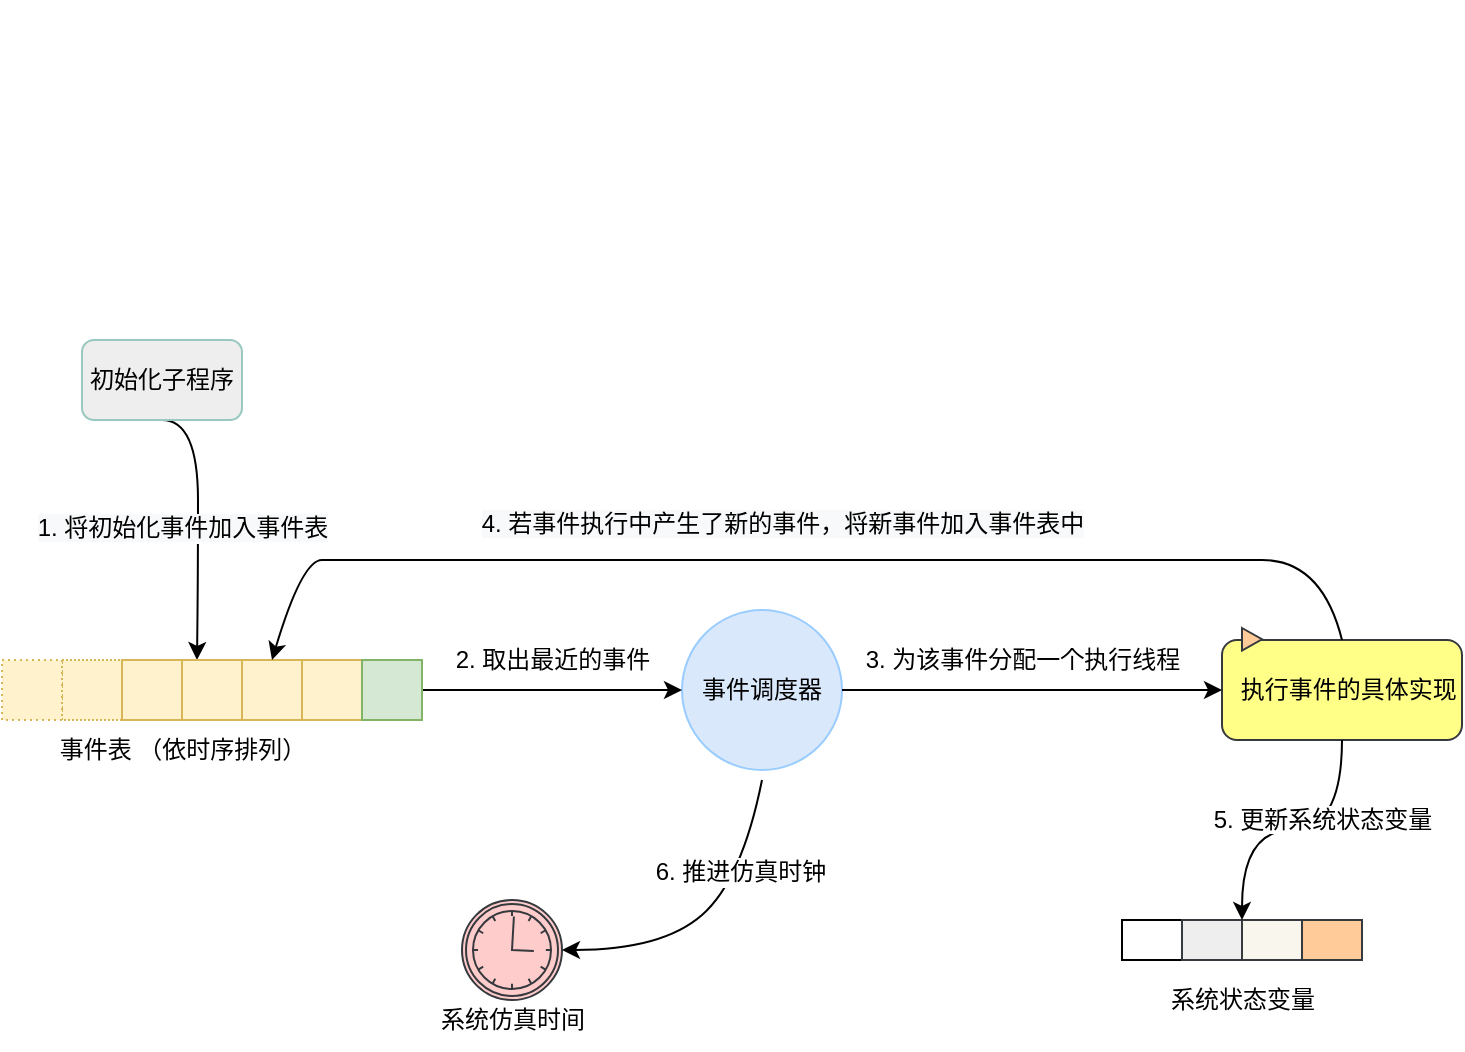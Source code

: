 <mxfile version="14.1.8" type="device"><diagram id="LVrHrScuW5G3Z48TKXpz" name="Page-1"><mxGraphModel dx="1515" dy="1183" grid="1" gridSize="10" guides="1" tooltips="1" connect="1" arrows="1" fold="1" page="1" pageScale="1" pageWidth="850" pageHeight="1100" math="0" shadow="0"><root><mxCell id="0"/><mxCell id="1" parent="0"/><mxCell id="hLRde86INDdEDllG-ME0-44" value="" style="group" parent="1" vertex="1" connectable="0"><mxGeometry x="640" y="580" width="120" height="50" as="geometry"/></mxCell><mxCell id="hLRde86INDdEDllG-ME0-31" value="" style="rounded=0;whiteSpace=wrap;html=1;strokeWidth=1;" parent="hLRde86INDdEDllG-ME0-44" vertex="1"><mxGeometry width="30" height="20" as="geometry"/></mxCell><mxCell id="hLRde86INDdEDllG-ME0-32" value="" style="rounded=0;whiteSpace=wrap;html=1;strokeWidth=1;fillColor=#eeeeee;strokeColor=#36393d;" parent="hLRde86INDdEDllG-ME0-44" vertex="1"><mxGeometry x="30" width="30" height="20" as="geometry"/></mxCell><mxCell id="hLRde86INDdEDllG-ME0-33" value="" style="rounded=0;whiteSpace=wrap;html=1;strokeWidth=1;fillColor=#f9f7ed;strokeColor=#36393d;" parent="hLRde86INDdEDllG-ME0-44" vertex="1"><mxGeometry x="60" width="30" height="20" as="geometry"/></mxCell><mxCell id="hLRde86INDdEDllG-ME0-34" value="" style="rounded=0;whiteSpace=wrap;html=1;strokeWidth=1;fillColor=#ffcc99;strokeColor=#36393d;" parent="hLRde86INDdEDllG-ME0-44" vertex="1"><mxGeometry x="90" width="30" height="20" as="geometry"/></mxCell><mxCell id="hLRde86INDdEDllG-ME0-35" value="系统状态变量" style="text;html=1;align=center;verticalAlign=middle;resizable=0;points=[];autosize=1;" parent="hLRde86INDdEDllG-ME0-44" vertex="1"><mxGeometry x="15" y="30" width="90" height="20" as="geometry"/></mxCell><mxCell id="hrO4NBdjwVD5mrYTlwm6-2" style="edgeStyle=orthogonalEdgeStyle;rounded=0;orthogonalLoop=1;jettySize=auto;html=1;curved=1;entryX=0.25;entryY=0;entryDx=0;entryDy=0;exitX=0.5;exitY=1;exitDx=0;exitDy=0;" parent="1" source="hrO4NBdjwVD5mrYTlwm6-1" edge="1" target="hLRde86INDdEDllG-ME0-19"><mxGeometry relative="1" as="geometry"><mxPoint x="260" y="430" as="targetPoint"/><Array as="points"><mxPoint x="178" y="330"/><mxPoint x="178" y="410"/></Array></mxGeometry></mxCell><mxCell id="hrO4NBdjwVD5mrYTlwm6-4" value="&lt;span style=&quot;font-size: 12px ; background-color: rgb(248 , 249 , 250)&quot;&gt;1. 将初始化事件加入事件表&lt;/span&gt;" style="edgeLabel;html=1;align=center;verticalAlign=middle;resizable=0;points=[];" parent="hrO4NBdjwVD5mrYTlwm6-2" vertex="1" connectable="0"><mxGeometry x="0.347" y="-12" relative="1" as="geometry"><mxPoint x="4" y="-22" as="offset"/></mxGeometry></mxCell><mxCell id="hrO4NBdjwVD5mrYTlwm6-1" value="初始化子程序" style="rounded=1;whiteSpace=wrap;html=1;fillColor=#eeeeee;strokeColor=#9AC7BF;" parent="1" vertex="1"><mxGeometry x="120" y="290" width="80" height="40" as="geometry"/></mxCell><mxCell id="hrO4NBdjwVD5mrYTlwm6-5" value="&lt;div&gt;&lt;/div&gt;" style="text;html=1;align=left;verticalAlign=middle;resizable=0;points=[];autosize=1;" parent="1" vertex="1"><mxGeometry x="250" y="120" width="20" height="10" as="geometry"/></mxCell><mxCell id="hrO4NBdjwVD5mrYTlwm6-53" value="" style="group" parent="1" vertex="1" connectable="0"><mxGeometry x="690" y="434" width="120" height="56" as="geometry"/></mxCell><mxCell id="hrO4NBdjwVD5mrYTlwm6-7" value="&amp;nbsp; 执行事件的具体实现" style="whiteSpace=wrap;html=1;strokeWidth=1;rounded=1;fillColor=#ffff88;strokeColor=#36393d;" parent="hrO4NBdjwVD5mrYTlwm6-53" vertex="1"><mxGeometry y="6" width="120" height="50" as="geometry"/></mxCell><mxCell id="hrO4NBdjwVD5mrYTlwm6-21" value="" style="triangle;whiteSpace=wrap;html=1;fillColor=#ffcc99;strokeColor=#36393d;" parent="hrO4NBdjwVD5mrYTlwm6-53" vertex="1"><mxGeometry x="10" width="10" height="11.25" as="geometry"/></mxCell><mxCell id="hLRde86INDdEDllG-ME0-39" value="2. 取出最近的事件" style="text;html=1;align=center;verticalAlign=middle;resizable=0;points=[];autosize=1;" parent="1" vertex="1"><mxGeometry x="300" y="440" width="110" height="20" as="geometry"/></mxCell><mxCell id="hLRde86INDdEDllG-ME0-36" value="事件表 （依时序排列）" style="text;html=1;align=center;verticalAlign=middle;resizable=0;points=[];autosize=1;" parent="1" vertex="1"><mxGeometry x="100" y="485" width="140" height="20" as="geometry"/></mxCell><mxCell id="hLRde86INDdEDllG-ME0-14" value="事件调度器" style="ellipse;whiteSpace=wrap;html=1;aspect=fixed;strokeWidth=1;fillColor=#DAE8FC;strokeColor=#99CCFF;" parent="1" vertex="1"><mxGeometry x="420" y="425" width="80" height="80" as="geometry"/></mxCell><mxCell id="hLRde86INDdEDllG-ME0-37" value="" style="endArrow=classic;html=1;exitX=1;exitY=0.5;exitDx=0;exitDy=0;entryX=0;entryY=0.5;entryDx=0;entryDy=0;" parent="1" source="hLRde86INDdEDllG-ME0-22" target="hLRde86INDdEDllG-ME0-14" edge="1"><mxGeometry x="20" y="350" width="50" height="50" as="geometry"><mxPoint x="240" y="485" as="sourcePoint"/><mxPoint x="290" y="435" as="targetPoint"/></mxGeometry></mxCell><mxCell id="hLRde86INDdEDllG-ME0-16" value="" style="whiteSpace=wrap;html=1;aspect=fixed;strokeWidth=1;dashed=1;dashPattern=1 1;fillColor=#fff2cc;strokeColor=#d6b656;" parent="1" vertex="1"><mxGeometry x="110" y="450" width="30" height="30" as="geometry"/></mxCell><mxCell id="hLRde86INDdEDllG-ME0-18" value="" style="whiteSpace=wrap;html=1;aspect=fixed;strokeWidth=1;fillColor=#fff2cc;strokeColor=#d6b656;" parent="1" vertex="1"><mxGeometry x="140" y="450" width="30" height="30" as="geometry"/></mxCell><mxCell id="hLRde86INDdEDllG-ME0-19" value="" style="whiteSpace=wrap;html=1;aspect=fixed;strokeWidth=1;fillColor=#fff2cc;strokeColor=#d6b656;" parent="1" vertex="1"><mxGeometry x="170" y="450" width="30" height="30" as="geometry"/></mxCell><mxCell id="hLRde86INDdEDllG-ME0-20" value="" style="whiteSpace=wrap;html=1;aspect=fixed;strokeWidth=1;fillColor=#fff2cc;strokeColor=#d6b656;" parent="1" vertex="1"><mxGeometry x="200" y="450" width="30" height="30" as="geometry"/></mxCell><mxCell id="hLRde86INDdEDllG-ME0-21" value="" style="whiteSpace=wrap;html=1;aspect=fixed;strokeWidth=1;fillColor=#fff2cc;strokeColor=#d6b656;" parent="1" vertex="1"><mxGeometry x="230" y="450" width="30" height="30" as="geometry"/></mxCell><mxCell id="hLRde86INDdEDllG-ME0-22" value="" style="whiteSpace=wrap;html=1;aspect=fixed;strokeWidth=1;fillColor=#d5e8d4;strokeColor=#82b366;" parent="1" vertex="1"><mxGeometry x="260" y="450" width="30" height="30" as="geometry"/></mxCell><mxCell id="hLRde86INDdEDllG-ME0-24" value="" style="whiteSpace=wrap;html=1;aspect=fixed;strokeWidth=1;dashed=1;dashPattern=1 2;fillColor=#fff2cc;strokeColor=#d6b656;" parent="1" vertex="1"><mxGeometry x="80" y="450" width="30" height="30" as="geometry"/></mxCell><mxCell id="hrO4NBdjwVD5mrYTlwm6-67" value="" style="group" parent="1" vertex="1" connectable="0"><mxGeometry x="290" y="570" width="90" height="75" as="geometry"/></mxCell><mxCell id="hLRde86INDdEDllG-ME0-42" value="系统仿真时间" style="text;html=1;align=center;verticalAlign=middle;resizable=0;points=[];autosize=1;" parent="hrO4NBdjwVD5mrYTlwm6-67" vertex="1"><mxGeometry y="50" width="90" height="20" as="geometry"/></mxCell><mxCell id="hrO4NBdjwVD5mrYTlwm6-65" value="" style="shape=mxgraph.bpmn.shape;html=1;verticalLabelPosition=bottom;labelBackgroundColor=#ffffff;verticalAlign=top;align=center;perimeter=ellipsePerimeter;outlineConnect=0;outline=boundInt;symbol=timer;rounded=1;glass=0;sketch=0;fillColor=#ffcccc;strokeColor=#36393d;" parent="hrO4NBdjwVD5mrYTlwm6-67" vertex="1"><mxGeometry x="20" width="50" height="50" as="geometry"/></mxCell><mxCell id="hrO4NBdjwVD5mrYTlwm6-69" value="" style="curved=1;endArrow=classic;html=1;strokeWidth=1;" parent="1" edge="1"><mxGeometry width="50" height="50" relative="1" as="geometry"><mxPoint x="460" y="510" as="sourcePoint"/><mxPoint x="360" y="595" as="targetPoint"/><Array as="points"><mxPoint x="450" y="560"/><mxPoint x="410" y="595"/></Array></mxGeometry></mxCell><mxCell id="hrO4NBdjwVD5mrYTlwm6-80" value="&lt;font style=&quot;font-size: 12px&quot;&gt;6. 推进仿真时钟&lt;/font&gt;" style="edgeLabel;html=1;align=center;verticalAlign=middle;resizable=0;points=[];" parent="hrO4NBdjwVD5mrYTlwm6-69" vertex="1" connectable="0"><mxGeometry x="-0.111" y="-5" relative="1" as="geometry"><mxPoint x="14.76" y="-11.79" as="offset"/></mxGeometry></mxCell><mxCell id="hrO4NBdjwVD5mrYTlwm6-71" value="" style="endArrow=classic;html=1;strokeWidth=1;entryX=0;entryY=0.5;entryDx=0;entryDy=0;exitX=1;exitY=0.5;exitDx=0;exitDy=0;" parent="1" source="hLRde86INDdEDllG-ME0-14" target="hrO4NBdjwVD5mrYTlwm6-7" edge="1"><mxGeometry width="50" height="50" relative="1" as="geometry"><mxPoint x="540" y="480" as="sourcePoint"/><mxPoint x="660" y="425" as="targetPoint"/></mxGeometry></mxCell><mxCell id="hrO4NBdjwVD5mrYTlwm6-73" value="&lt;font style=&quot;font-size: 12px&quot;&gt;3. 为该事件分配一个执行线程&lt;/font&gt;" style="edgeLabel;html=1;align=center;verticalAlign=middle;resizable=0;points=[];" parent="hrO4NBdjwVD5mrYTlwm6-71" vertex="1" connectable="0"><mxGeometry x="-0.219" relative="1" as="geometry"><mxPoint x="16" y="-15.0" as="offset"/></mxGeometry></mxCell><mxCell id="hrO4NBdjwVD5mrYTlwm6-72" value="" style="curved=1;endArrow=classic;html=1;strokeWidth=1;entryX=0.5;entryY=0;entryDx=0;entryDy=0;exitX=0.5;exitY=0;exitDx=0;exitDy=0;" parent="1" edge="1" target="hLRde86INDdEDllG-ME0-20" source="hrO4NBdjwVD5mrYTlwm6-7"><mxGeometry width="50" height="50" relative="1" as="geometry"><mxPoint x="750" y="430" as="sourcePoint"/><mxPoint x="290" y="333" as="targetPoint"/><Array as="points"><mxPoint x="740" y="400"/><mxPoint x="680" y="400"/><mxPoint x="490" y="400"/><mxPoint x="360" y="400"/><mxPoint x="250" y="400"/><mxPoint x="230" y="400"/></Array></mxGeometry></mxCell><mxCell id="hrO4NBdjwVD5mrYTlwm6-75" value="&lt;span style=&quot;font-size: 12px ; background-color: rgb(248 , 249 , 250)&quot;&gt;4. 若事件执行中产生了新的事件，将新事件加入事件表中&lt;/span&gt;" style="edgeLabel;html=1;align=center;verticalAlign=middle;resizable=0;points=[];" parent="hrO4NBdjwVD5mrYTlwm6-72" vertex="1" connectable="0"><mxGeometry x="-0.202" y="14" relative="1" as="geometry"><mxPoint x="-70.23" y="-31.91" as="offset"/></mxGeometry></mxCell><mxCell id="hrO4NBdjwVD5mrYTlwm6-77" style="rounded=0;orthogonalLoop=1;jettySize=auto;html=1;entryX=1;entryY=0;entryDx=0;entryDy=0;strokeWidth=1;edgeStyle=orthogonalEdgeStyle;curved=1;" parent="1" source="hrO4NBdjwVD5mrYTlwm6-7" target="hLRde86INDdEDllG-ME0-32" edge="1"><mxGeometry relative="1" as="geometry"/></mxCell><mxCell id="hrO4NBdjwVD5mrYTlwm6-79" value="&lt;span style=&quot;background-color: rgb(255 , 255 , 255)&quot;&gt;&lt;font style=&quot;font-size: 12px&quot;&gt;5. 更新系统状态变量&lt;/font&gt;&lt;/span&gt;" style="text;html=1;align=center;verticalAlign=middle;resizable=0;points=[];autosize=1;" parent="1" vertex="1"><mxGeometry x="680" y="520" width="120" height="20" as="geometry"/></mxCell></root></mxGraphModel></diagram></mxfile>